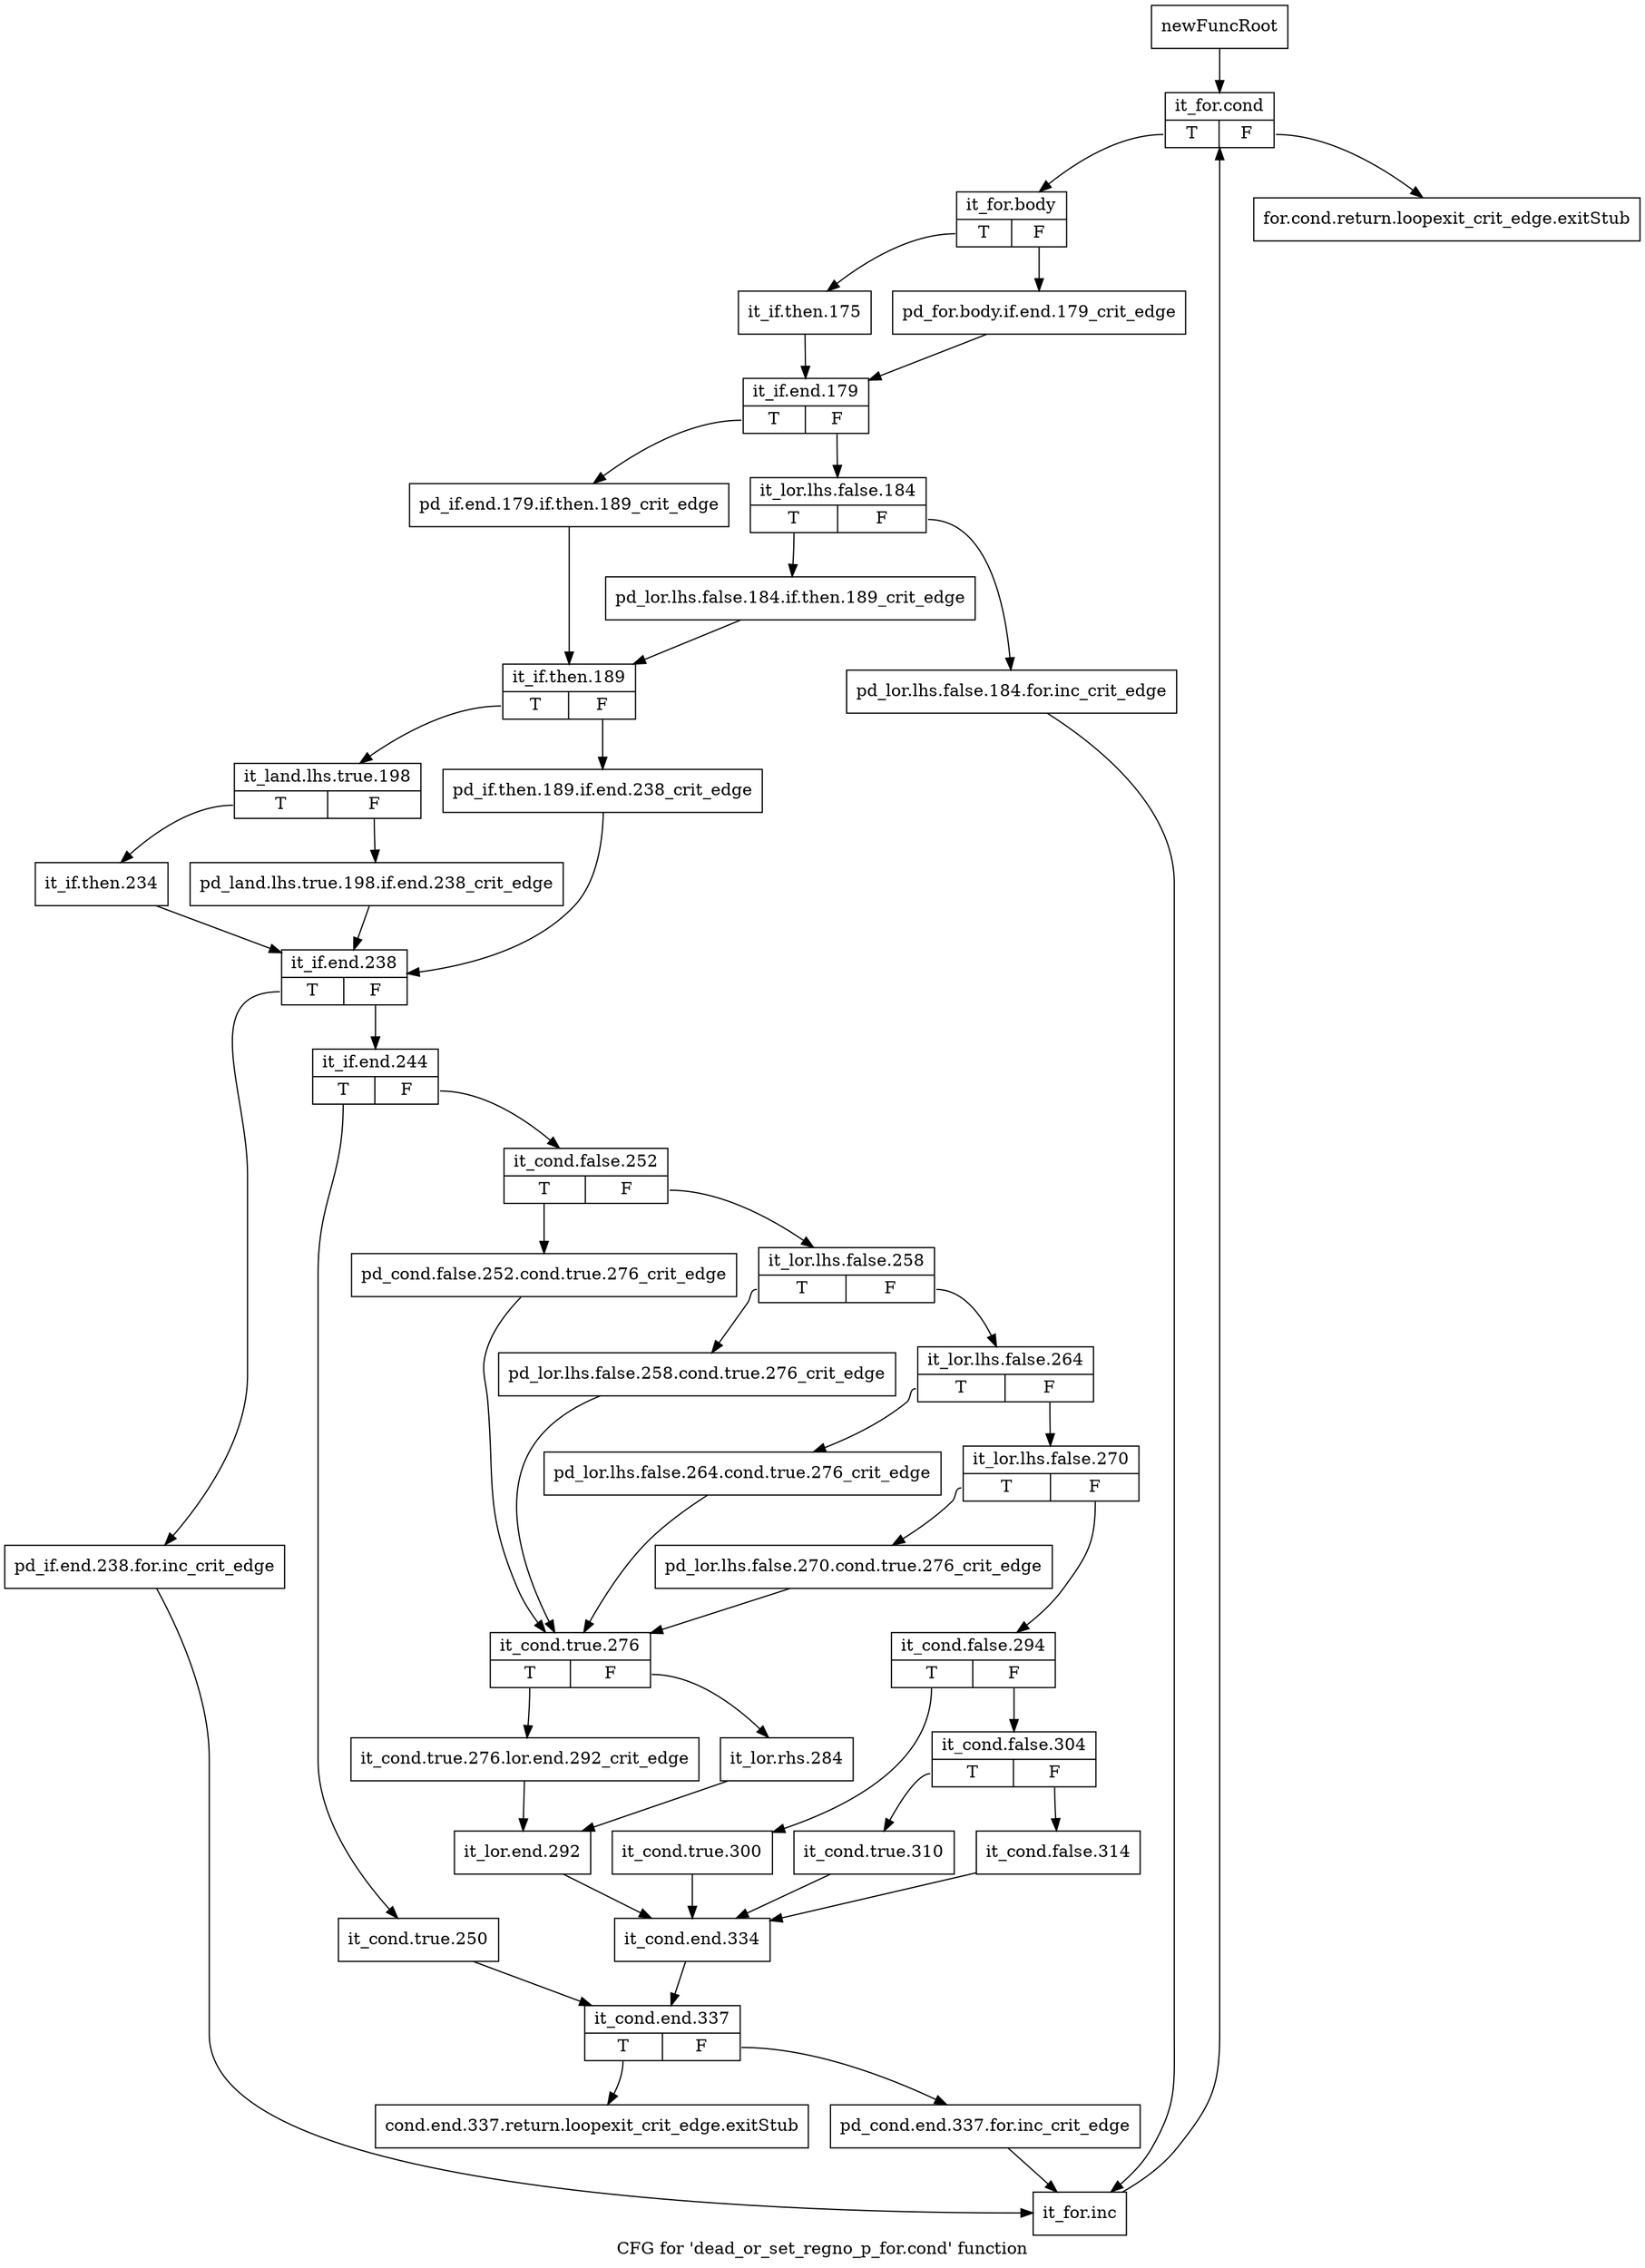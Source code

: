 digraph "CFG for 'dead_or_set_regno_p_for.cond' function" {
	label="CFG for 'dead_or_set_regno_p_for.cond' function";

	Node0xc0e9340 [shape=record,label="{newFuncRoot}"];
	Node0xc0e9340 -> Node0xc0e9950;
	Node0xc0e9390 [shape=record,label="{for.cond.return.loopexit_crit_edge.exitStub}"];
	Node0xc0e9900 [shape=record,label="{cond.end.337.return.loopexit_crit_edge.exitStub}"];
	Node0xc0e9950 [shape=record,label="{it_for.cond|{<s0>T|<s1>F}}"];
	Node0xc0e9950:s0 -> Node0xc0e99a0;
	Node0xc0e9950:s1 -> Node0xc0e9390;
	Node0xc0e99a0 [shape=record,label="{it_for.body|{<s0>T|<s1>F}}"];
	Node0xc0e99a0:s0 -> Node0xc0e9a40;
	Node0xc0e99a0:s1 -> Node0xc0e99f0;
	Node0xc0e99f0 [shape=record,label="{pd_for.body.if.end.179_crit_edge}"];
	Node0xc0e99f0 -> Node0xc0e9a90;
	Node0xc0e9a40 [shape=record,label="{it_if.then.175}"];
	Node0xc0e9a40 -> Node0xc0e9a90;
	Node0xc0e9a90 [shape=record,label="{it_if.end.179|{<s0>T|<s1>F}}"];
	Node0xc0e9a90:s0 -> Node0xc0e9bd0;
	Node0xc0e9a90:s1 -> Node0xc0e9ae0;
	Node0xc0e9ae0 [shape=record,label="{it_lor.lhs.false.184|{<s0>T|<s1>F}}"];
	Node0xc0e9ae0:s0 -> Node0xc0e9b80;
	Node0xc0e9ae0:s1 -> Node0xc0e9b30;
	Node0xc0e9b30 [shape=record,label="{pd_lor.lhs.false.184.for.inc_crit_edge}"];
	Node0xc0e9b30 -> Node0xc0ea530;
	Node0xc0e9b80 [shape=record,label="{pd_lor.lhs.false.184.if.then.189_crit_edge}"];
	Node0xc0e9b80 -> Node0xc0e9c20;
	Node0xc0e9bd0 [shape=record,label="{pd_if.end.179.if.then.189_crit_edge}"];
	Node0xc0e9bd0 -> Node0xc0e9c20;
	Node0xc0e9c20 [shape=record,label="{it_if.then.189|{<s0>T|<s1>F}}"];
	Node0xc0e9c20:s0 -> Node0xc0e9cc0;
	Node0xc0e9c20:s1 -> Node0xc0e9c70;
	Node0xc0e9c70 [shape=record,label="{pd_if.then.189.if.end.238_crit_edge}"];
	Node0xc0e9c70 -> Node0xc0e9db0;
	Node0xc0e9cc0 [shape=record,label="{it_land.lhs.true.198|{<s0>T|<s1>F}}"];
	Node0xc0e9cc0:s0 -> Node0xc0e9d60;
	Node0xc0e9cc0:s1 -> Node0xc0e9d10;
	Node0xc0e9d10 [shape=record,label="{pd_land.lhs.true.198.if.end.238_crit_edge}"];
	Node0xc0e9d10 -> Node0xc0e9db0;
	Node0xc0e9d60 [shape=record,label="{it_if.then.234}"];
	Node0xc0e9d60 -> Node0xc0e9db0;
	Node0xc0e9db0 [shape=record,label="{it_if.end.238|{<s0>T|<s1>F}}"];
	Node0xc0e9db0:s0 -> Node0xc0ea4e0;
	Node0xc0e9db0:s1 -> Node0xc0e9e00;
	Node0xc0e9e00 [shape=record,label="{it_if.end.244|{<s0>T|<s1>F}}"];
	Node0xc0e9e00:s0 -> Node0xc0ea3f0;
	Node0xc0e9e00:s1 -> Node0xc0e9e50;
	Node0xc0e9e50 [shape=record,label="{it_cond.false.252|{<s0>T|<s1>F}}"];
	Node0xc0e9e50:s0 -> Node0xc0ea210;
	Node0xc0e9e50:s1 -> Node0xc0e9ea0;
	Node0xc0e9ea0 [shape=record,label="{it_lor.lhs.false.258|{<s0>T|<s1>F}}"];
	Node0xc0e9ea0:s0 -> Node0xc0ea1c0;
	Node0xc0e9ea0:s1 -> Node0xc0e9ef0;
	Node0xc0e9ef0 [shape=record,label="{it_lor.lhs.false.264|{<s0>T|<s1>F}}"];
	Node0xc0e9ef0:s0 -> Node0xc0ea170;
	Node0xc0e9ef0:s1 -> Node0xc0e9f40;
	Node0xc0e9f40 [shape=record,label="{it_lor.lhs.false.270|{<s0>T|<s1>F}}"];
	Node0xc0e9f40:s0 -> Node0xc0ea120;
	Node0xc0e9f40:s1 -> Node0xc0e9f90;
	Node0xc0e9f90 [shape=record,label="{it_cond.false.294|{<s0>T|<s1>F}}"];
	Node0xc0e9f90:s0 -> Node0xc0ea0d0;
	Node0xc0e9f90:s1 -> Node0xc0e9fe0;
	Node0xc0e9fe0 [shape=record,label="{it_cond.false.304|{<s0>T|<s1>F}}"];
	Node0xc0e9fe0:s0 -> Node0xc0ea080;
	Node0xc0e9fe0:s1 -> Node0xc0ea030;
	Node0xc0ea030 [shape=record,label="{it_cond.false.314}"];
	Node0xc0ea030 -> Node0xc0ea3a0;
	Node0xc0ea080 [shape=record,label="{it_cond.true.310}"];
	Node0xc0ea080 -> Node0xc0ea3a0;
	Node0xc0ea0d0 [shape=record,label="{it_cond.true.300}"];
	Node0xc0ea0d0 -> Node0xc0ea3a0;
	Node0xc0ea120 [shape=record,label="{pd_lor.lhs.false.270.cond.true.276_crit_edge}"];
	Node0xc0ea120 -> Node0xc0ea260;
	Node0xc0ea170 [shape=record,label="{pd_lor.lhs.false.264.cond.true.276_crit_edge}"];
	Node0xc0ea170 -> Node0xc0ea260;
	Node0xc0ea1c0 [shape=record,label="{pd_lor.lhs.false.258.cond.true.276_crit_edge}"];
	Node0xc0ea1c0 -> Node0xc0ea260;
	Node0xc0ea210 [shape=record,label="{pd_cond.false.252.cond.true.276_crit_edge}"];
	Node0xc0ea210 -> Node0xc0ea260;
	Node0xc0ea260 [shape=record,label="{it_cond.true.276|{<s0>T|<s1>F}}"];
	Node0xc0ea260:s0 -> Node0xc0ea300;
	Node0xc0ea260:s1 -> Node0xc0ea2b0;
	Node0xc0ea2b0 [shape=record,label="{it_lor.rhs.284}"];
	Node0xc0ea2b0 -> Node0xc0ea350;
	Node0xc0ea300 [shape=record,label="{it_cond.true.276.lor.end.292_crit_edge}"];
	Node0xc0ea300 -> Node0xc0ea350;
	Node0xc0ea350 [shape=record,label="{it_lor.end.292}"];
	Node0xc0ea350 -> Node0xc0ea3a0;
	Node0xc0ea3a0 [shape=record,label="{it_cond.end.334}"];
	Node0xc0ea3a0 -> Node0xc0ea440;
	Node0xc0ea3f0 [shape=record,label="{it_cond.true.250}"];
	Node0xc0ea3f0 -> Node0xc0ea440;
	Node0xc0ea440 [shape=record,label="{it_cond.end.337|{<s0>T|<s1>F}}"];
	Node0xc0ea440:s0 -> Node0xc0e9900;
	Node0xc0ea440:s1 -> Node0xc0ea490;
	Node0xc0ea490 [shape=record,label="{pd_cond.end.337.for.inc_crit_edge}"];
	Node0xc0ea490 -> Node0xc0ea530;
	Node0xc0ea4e0 [shape=record,label="{pd_if.end.238.for.inc_crit_edge}"];
	Node0xc0ea4e0 -> Node0xc0ea530;
	Node0xc0ea530 [shape=record,label="{it_for.inc}"];
	Node0xc0ea530 -> Node0xc0e9950;
}
